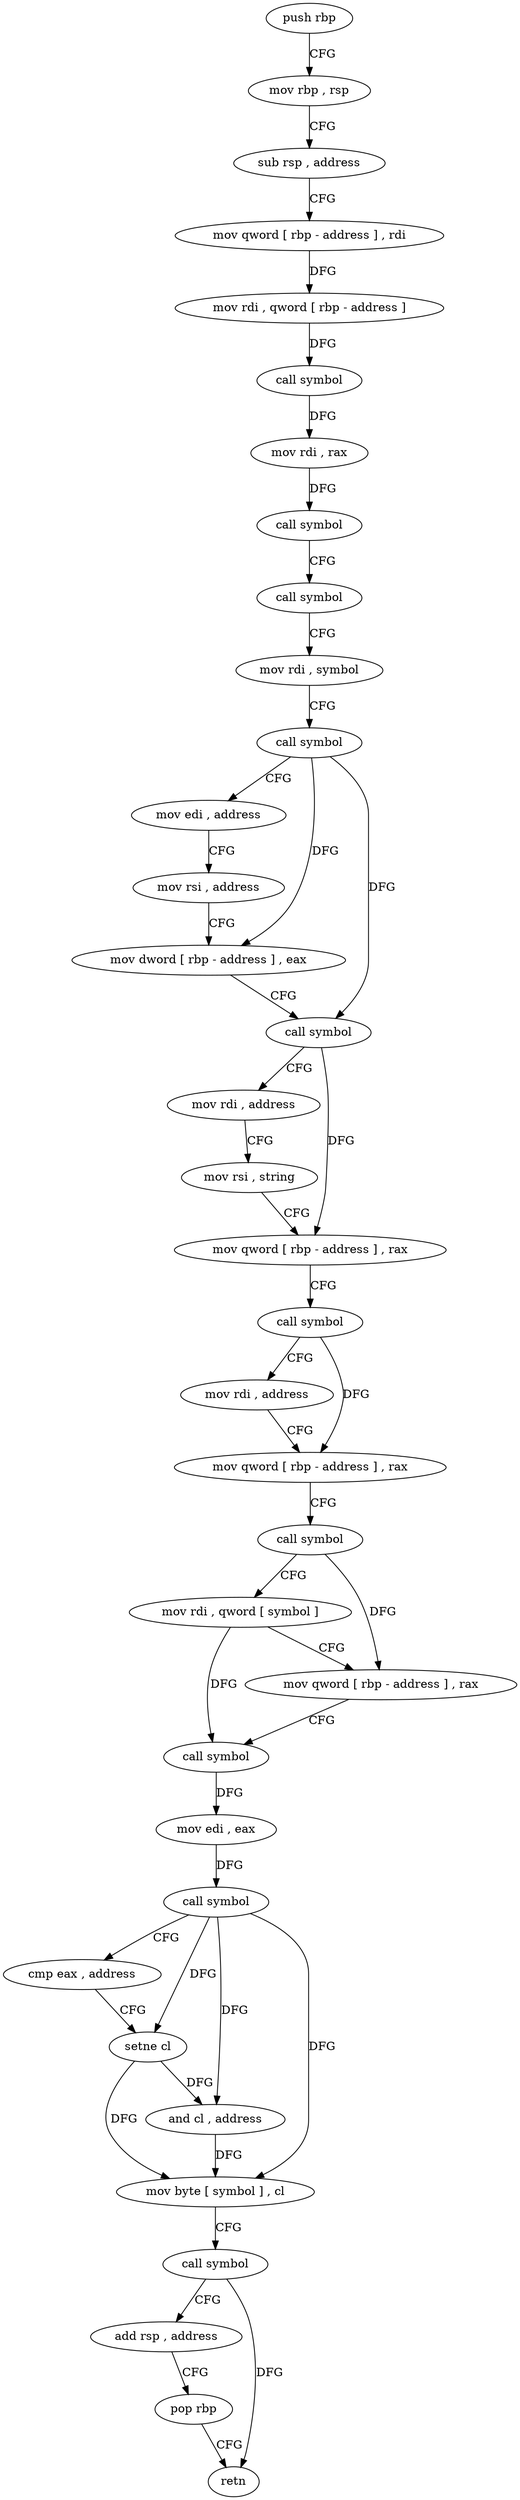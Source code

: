 digraph "func" {
"4212512" [label = "push rbp" ]
"4212513" [label = "mov rbp , rsp" ]
"4212516" [label = "sub rsp , address" ]
"4212520" [label = "mov qword [ rbp - address ] , rdi" ]
"4212524" [label = "mov rdi , qword [ rbp - address ]" ]
"4212528" [label = "call symbol" ]
"4212533" [label = "mov rdi , rax" ]
"4212536" [label = "call symbol" ]
"4212541" [label = "call symbol" ]
"4212546" [label = "mov rdi , symbol" ]
"4212556" [label = "call symbol" ]
"4212561" [label = "mov edi , address" ]
"4212566" [label = "mov rsi , address" ]
"4212576" [label = "mov dword [ rbp - address ] , eax" ]
"4212579" [label = "call symbol" ]
"4212584" [label = "mov rdi , address" ]
"4212594" [label = "mov rsi , string" ]
"4212604" [label = "mov qword [ rbp - address ] , rax" ]
"4212608" [label = "call symbol" ]
"4212613" [label = "mov rdi , address" ]
"4212623" [label = "mov qword [ rbp - address ] , rax" ]
"4212627" [label = "call symbol" ]
"4212632" [label = "mov rdi , qword [ symbol ]" ]
"4212640" [label = "mov qword [ rbp - address ] , rax" ]
"4212644" [label = "call symbol" ]
"4212649" [label = "mov edi , eax" ]
"4212651" [label = "call symbol" ]
"4212656" [label = "cmp eax , address" ]
"4212659" [label = "setne cl" ]
"4212662" [label = "and cl , address" ]
"4212665" [label = "mov byte [ symbol ] , cl" ]
"4212672" [label = "call symbol" ]
"4212677" [label = "add rsp , address" ]
"4212681" [label = "pop rbp" ]
"4212682" [label = "retn" ]
"4212512" -> "4212513" [ label = "CFG" ]
"4212513" -> "4212516" [ label = "CFG" ]
"4212516" -> "4212520" [ label = "CFG" ]
"4212520" -> "4212524" [ label = "DFG" ]
"4212524" -> "4212528" [ label = "DFG" ]
"4212528" -> "4212533" [ label = "DFG" ]
"4212533" -> "4212536" [ label = "DFG" ]
"4212536" -> "4212541" [ label = "CFG" ]
"4212541" -> "4212546" [ label = "CFG" ]
"4212546" -> "4212556" [ label = "CFG" ]
"4212556" -> "4212561" [ label = "CFG" ]
"4212556" -> "4212576" [ label = "DFG" ]
"4212556" -> "4212579" [ label = "DFG" ]
"4212561" -> "4212566" [ label = "CFG" ]
"4212566" -> "4212576" [ label = "CFG" ]
"4212576" -> "4212579" [ label = "CFG" ]
"4212579" -> "4212584" [ label = "CFG" ]
"4212579" -> "4212604" [ label = "DFG" ]
"4212584" -> "4212594" [ label = "CFG" ]
"4212594" -> "4212604" [ label = "CFG" ]
"4212604" -> "4212608" [ label = "CFG" ]
"4212608" -> "4212613" [ label = "CFG" ]
"4212608" -> "4212623" [ label = "DFG" ]
"4212613" -> "4212623" [ label = "CFG" ]
"4212623" -> "4212627" [ label = "CFG" ]
"4212627" -> "4212632" [ label = "CFG" ]
"4212627" -> "4212640" [ label = "DFG" ]
"4212632" -> "4212640" [ label = "CFG" ]
"4212632" -> "4212644" [ label = "DFG" ]
"4212640" -> "4212644" [ label = "CFG" ]
"4212644" -> "4212649" [ label = "DFG" ]
"4212649" -> "4212651" [ label = "DFG" ]
"4212651" -> "4212656" [ label = "CFG" ]
"4212651" -> "4212659" [ label = "DFG" ]
"4212651" -> "4212662" [ label = "DFG" ]
"4212651" -> "4212665" [ label = "DFG" ]
"4212656" -> "4212659" [ label = "CFG" ]
"4212659" -> "4212662" [ label = "DFG" ]
"4212659" -> "4212665" [ label = "DFG" ]
"4212662" -> "4212665" [ label = "DFG" ]
"4212665" -> "4212672" [ label = "CFG" ]
"4212672" -> "4212677" [ label = "CFG" ]
"4212672" -> "4212682" [ label = "DFG" ]
"4212677" -> "4212681" [ label = "CFG" ]
"4212681" -> "4212682" [ label = "CFG" ]
}

